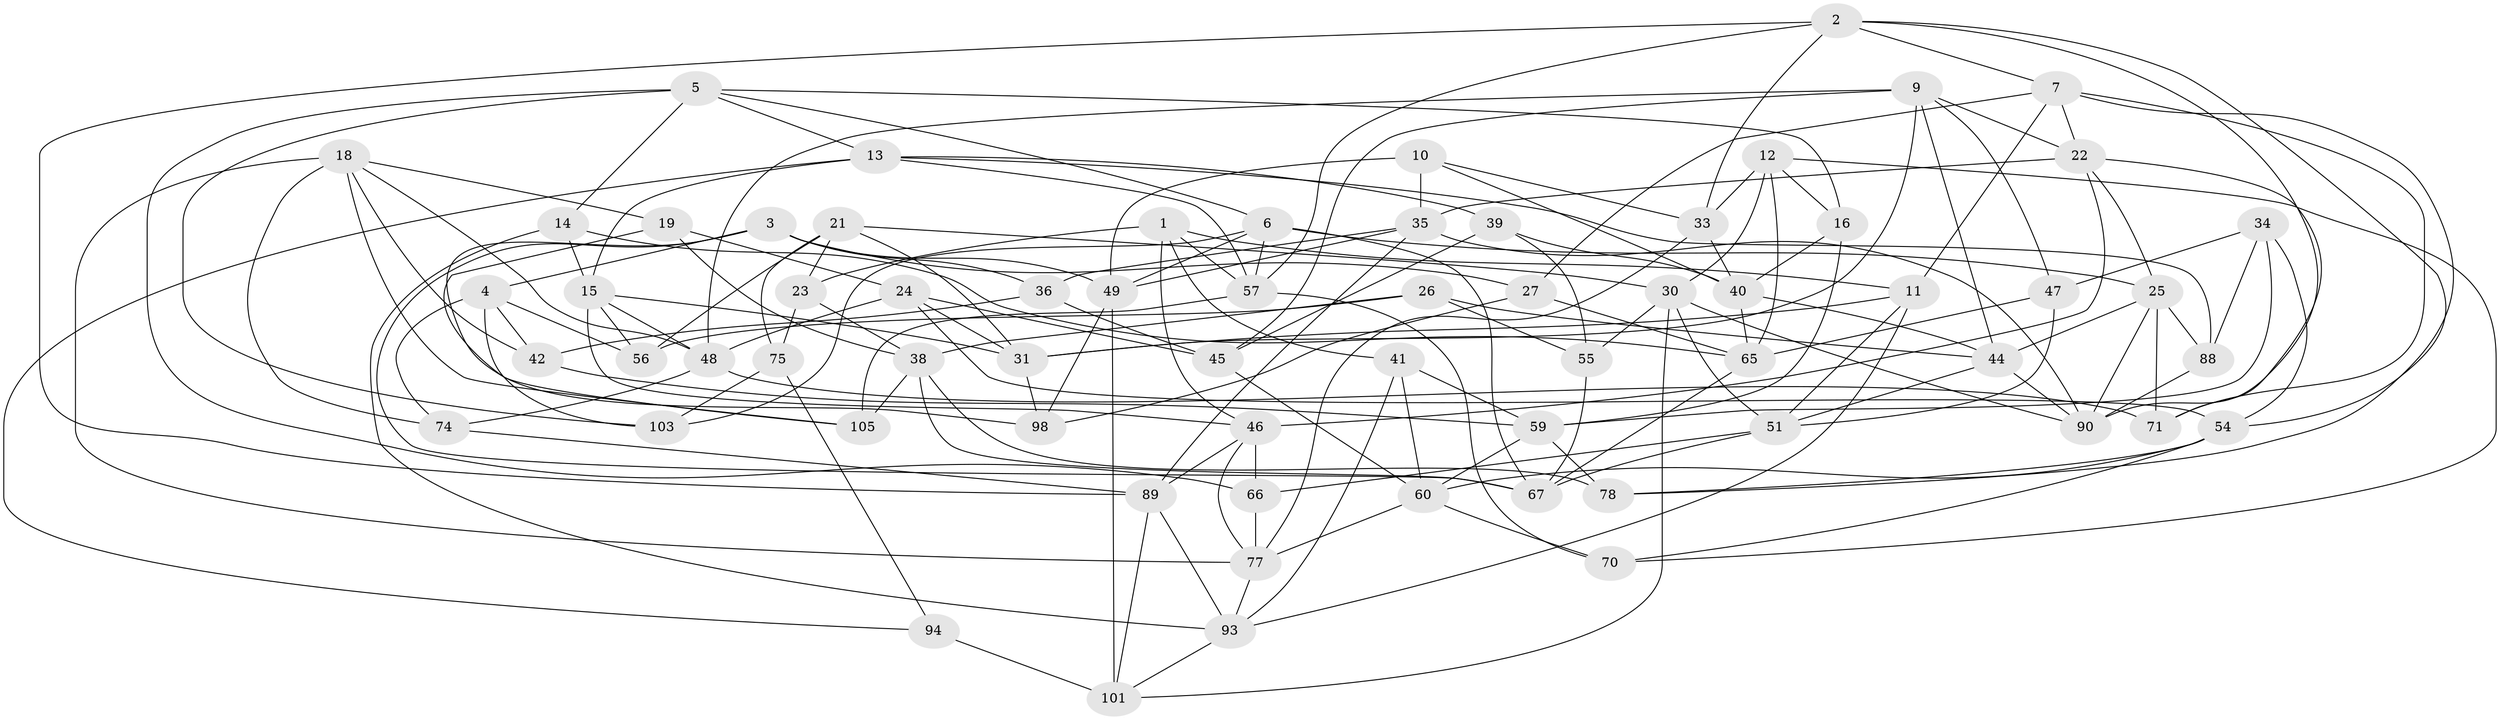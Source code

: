 // original degree distribution, {4: 1.0}
// Generated by graph-tools (version 1.1) at 2025/42/03/06/25 10:42:20]
// undirected, 66 vertices, 167 edges
graph export_dot {
graph [start="1"]
  node [color=gray90,style=filled];
  1 [super="+50"];
  2 [super="+29"];
  3 [super="+32"];
  4 [super="+8"];
  5 [super="+58"];
  6 [super="+43"];
  7 [super="+37"];
  9 [super="+20"];
  10;
  11 [super="+73"];
  12 [super="+17"];
  13 [super="+91"];
  14;
  15 [super="+69"];
  16;
  18 [super="+63"];
  19;
  21 [super="+81"];
  22 [super="+28"];
  23;
  24 [super="+87"];
  25 [super="+104"];
  26;
  27;
  30 [super="+76"];
  31 [super="+68"];
  33 [super="+85"];
  34;
  35 [super="+52"];
  36;
  38 [super="+99"];
  39;
  40 [super="+61"];
  41;
  42;
  44 [super="+107"];
  45 [super="+53"];
  46 [super="+64"];
  47;
  48 [super="+84"];
  49 [super="+62"];
  51 [super="+82"];
  54 [super="+95"];
  55;
  56 [super="+83"];
  57 [super="+92"];
  59 [super="+86"];
  60 [super="+79"];
  65 [super="+72"];
  66;
  67 [super="+102"];
  70;
  71;
  74;
  75;
  77 [super="+80"];
  78;
  88;
  89 [super="+100"];
  90 [super="+96"];
  93 [super="+97"];
  94;
  98;
  101 [super="+106"];
  103;
  105;
  1 -- 41;
  1 -- 11 [weight=2];
  1 -- 23;
  1 -- 46;
  1 -- 57;
  2 -- 90;
  2 -- 89;
  2 -- 54;
  2 -- 33;
  2 -- 7;
  2 -- 57;
  3 -- 36;
  3 -- 27;
  3 -- 105;
  3 -- 4;
  3 -- 67;
  3 -- 49;
  4 -- 74;
  4 -- 42;
  4 -- 56 [weight=2];
  4 -- 103;
  5 -- 16;
  5 -- 103;
  5 -- 66;
  5 -- 14;
  5 -- 6;
  5 -- 13;
  6 -- 49;
  6 -- 103;
  6 -- 25;
  6 -- 67;
  6 -- 57;
  7 -- 78;
  7 -- 27;
  7 -- 71;
  7 -- 11;
  7 -- 22;
  9 -- 45;
  9 -- 31;
  9 -- 48;
  9 -- 44;
  9 -- 47;
  9 -- 22;
  10 -- 33;
  10 -- 49;
  10 -- 35;
  10 -- 40;
  11 -- 51;
  11 -- 93;
  11 -- 31;
  12 -- 16;
  12 -- 33 [weight=2];
  12 -- 65;
  12 -- 70;
  12 -- 30;
  13 -- 39;
  13 -- 94;
  13 -- 15;
  13 -- 88;
  13 -- 57;
  14 -- 15;
  14 -- 93;
  14 -- 65;
  15 -- 56;
  15 -- 48;
  15 -- 46;
  15 -- 31;
  16 -- 59;
  16 -- 40;
  18 -- 74;
  18 -- 19;
  18 -- 48;
  18 -- 105;
  18 -- 42;
  18 -- 77;
  19 -- 98;
  19 -- 24;
  19 -- 38;
  21 -- 75;
  21 -- 56 [weight=2];
  21 -- 30;
  21 -- 23;
  21 -- 31;
  22 -- 71;
  22 -- 35;
  22 -- 25;
  22 -- 46;
  23 -- 75;
  23 -- 38;
  24 -- 31;
  24 -- 45 [weight=2];
  24 -- 54;
  24 -- 48;
  25 -- 71;
  25 -- 90;
  25 -- 88;
  25 -- 44;
  26 -- 38;
  26 -- 56;
  26 -- 44;
  26 -- 55;
  27 -- 98;
  27 -- 65;
  30 -- 51;
  30 -- 55;
  30 -- 90;
  30 -- 101;
  31 -- 98;
  33 -- 40;
  33 -- 77;
  34 -- 88;
  34 -- 47;
  34 -- 54;
  34 -- 59;
  35 -- 89;
  35 -- 36;
  35 -- 90;
  35 -- 49;
  36 -- 42;
  36 -- 45;
  38 -- 78;
  38 -- 67;
  38 -- 105;
  39 -- 45;
  39 -- 55;
  39 -- 40;
  40 -- 44;
  40 -- 65;
  41 -- 60;
  41 -- 59;
  41 -- 93;
  42 -- 59;
  44 -- 90;
  44 -- 51;
  45 -- 60;
  46 -- 77;
  46 -- 66;
  46 -- 89;
  47 -- 65;
  47 -- 51;
  48 -- 74;
  48 -- 71;
  49 -- 98;
  49 -- 101;
  51 -- 67;
  51 -- 66;
  54 -- 78;
  54 -- 60;
  54 -- 70;
  55 -- 67;
  57 -- 105;
  57 -- 70;
  59 -- 60;
  59 -- 78;
  60 -- 77;
  60 -- 70;
  65 -- 67;
  66 -- 77;
  74 -- 89;
  75 -- 94;
  75 -- 103;
  77 -- 93;
  88 -- 90;
  89 -- 93;
  89 -- 101;
  93 -- 101;
  94 -- 101 [weight=2];
}
